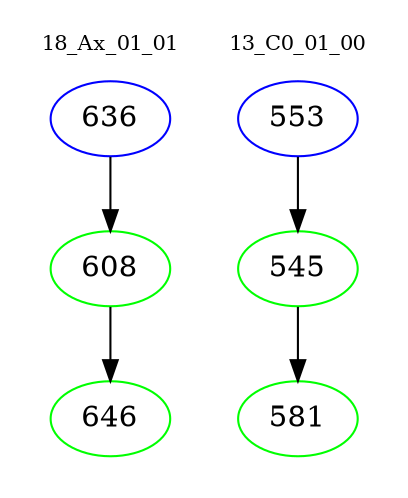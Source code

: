 digraph{
subgraph cluster_0 {
color = white
label = "18_Ax_01_01";
fontsize=10;
T0_636 [label="636", color="blue"]
T0_636 -> T0_608 [color="black"]
T0_608 [label="608", color="green"]
T0_608 -> T0_646 [color="black"]
T0_646 [label="646", color="green"]
}
subgraph cluster_1 {
color = white
label = "13_C0_01_00";
fontsize=10;
T1_553 [label="553", color="blue"]
T1_553 -> T1_545 [color="black"]
T1_545 [label="545", color="green"]
T1_545 -> T1_581 [color="black"]
T1_581 [label="581", color="green"]
}
}
